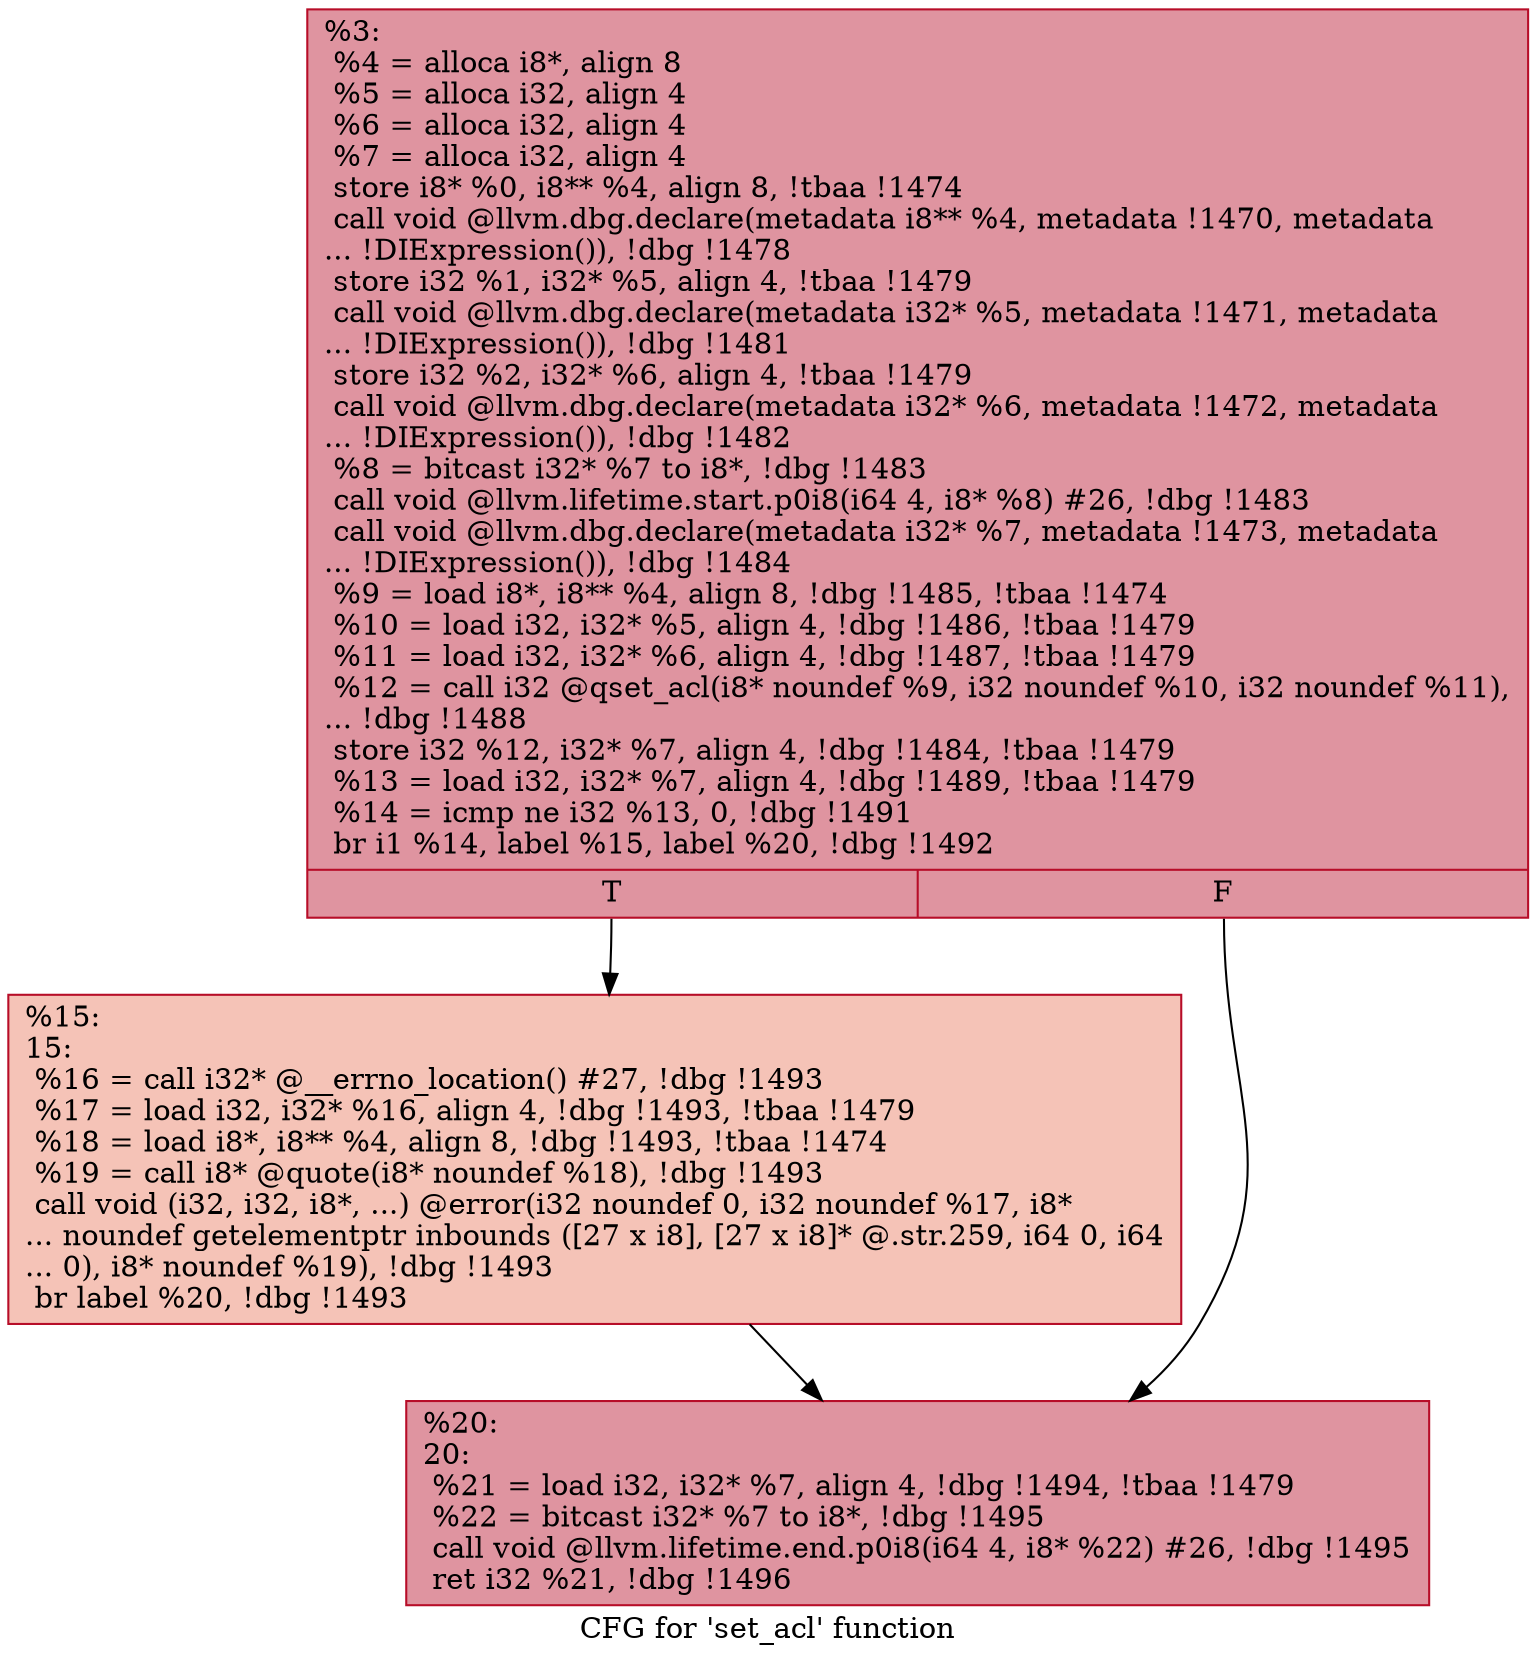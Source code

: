 digraph "CFG for 'set_acl' function" {
	label="CFG for 'set_acl' function";

	Node0xf12250 [shape=record,color="#b70d28ff", style=filled, fillcolor="#b70d2870",label="{%3:\l  %4 = alloca i8*, align 8\l  %5 = alloca i32, align 4\l  %6 = alloca i32, align 4\l  %7 = alloca i32, align 4\l  store i8* %0, i8** %4, align 8, !tbaa !1474\l  call void @llvm.dbg.declare(metadata i8** %4, metadata !1470, metadata\l... !DIExpression()), !dbg !1478\l  store i32 %1, i32* %5, align 4, !tbaa !1479\l  call void @llvm.dbg.declare(metadata i32* %5, metadata !1471, metadata\l... !DIExpression()), !dbg !1481\l  store i32 %2, i32* %6, align 4, !tbaa !1479\l  call void @llvm.dbg.declare(metadata i32* %6, metadata !1472, metadata\l... !DIExpression()), !dbg !1482\l  %8 = bitcast i32* %7 to i8*, !dbg !1483\l  call void @llvm.lifetime.start.p0i8(i64 4, i8* %8) #26, !dbg !1483\l  call void @llvm.dbg.declare(metadata i32* %7, metadata !1473, metadata\l... !DIExpression()), !dbg !1484\l  %9 = load i8*, i8** %4, align 8, !dbg !1485, !tbaa !1474\l  %10 = load i32, i32* %5, align 4, !dbg !1486, !tbaa !1479\l  %11 = load i32, i32* %6, align 4, !dbg !1487, !tbaa !1479\l  %12 = call i32 @qset_acl(i8* noundef %9, i32 noundef %10, i32 noundef %11),\l... !dbg !1488\l  store i32 %12, i32* %7, align 4, !dbg !1484, !tbaa !1479\l  %13 = load i32, i32* %7, align 4, !dbg !1489, !tbaa !1479\l  %14 = icmp ne i32 %13, 0, !dbg !1491\l  br i1 %14, label %15, label %20, !dbg !1492\l|{<s0>T|<s1>F}}"];
	Node0xf12250:s0 -> Node0xf122a0;
	Node0xf12250:s1 -> Node0xf122f0;
	Node0xf122a0 [shape=record,color="#b70d28ff", style=filled, fillcolor="#e8765c70",label="{%15:\l15:                                               \l  %16 = call i32* @__errno_location() #27, !dbg !1493\l  %17 = load i32, i32* %16, align 4, !dbg !1493, !tbaa !1479\l  %18 = load i8*, i8** %4, align 8, !dbg !1493, !tbaa !1474\l  %19 = call i8* @quote(i8* noundef %18), !dbg !1493\l  call void (i32, i32, i8*, ...) @error(i32 noundef 0, i32 noundef %17, i8*\l... noundef getelementptr inbounds ([27 x i8], [27 x i8]* @.str.259, i64 0, i64\l... 0), i8* noundef %19), !dbg !1493\l  br label %20, !dbg !1493\l}"];
	Node0xf122a0 -> Node0xf122f0;
	Node0xf122f0 [shape=record,color="#b70d28ff", style=filled, fillcolor="#b70d2870",label="{%20:\l20:                                               \l  %21 = load i32, i32* %7, align 4, !dbg !1494, !tbaa !1479\l  %22 = bitcast i32* %7 to i8*, !dbg !1495\l  call void @llvm.lifetime.end.p0i8(i64 4, i8* %22) #26, !dbg !1495\l  ret i32 %21, !dbg !1496\l}"];
}
